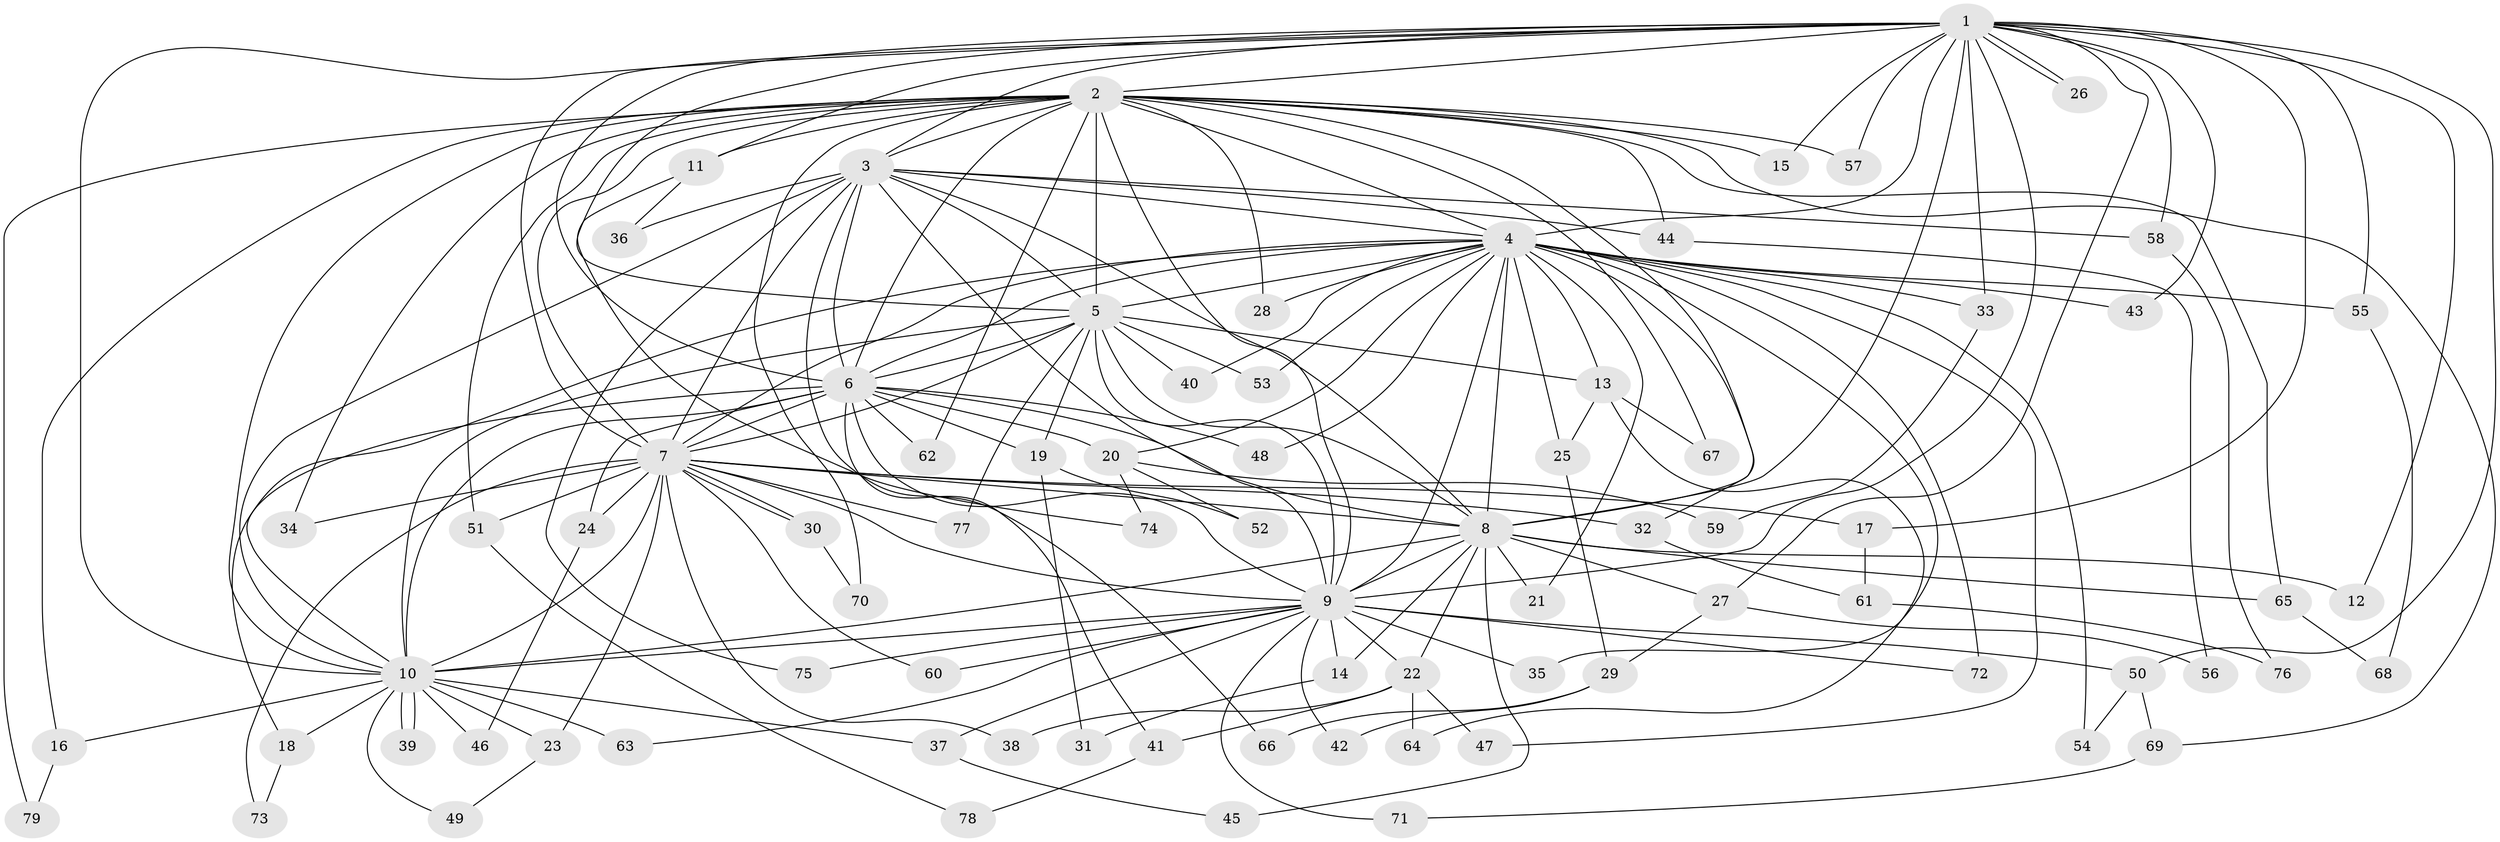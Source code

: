 // coarse degree distribution, {2: 0.3, 15: 0.04, 4: 0.1, 3: 0.3, 20: 0.02, 19: 0.04, 1: 0.04, 6: 0.02, 14: 0.02, 11: 0.02, 13: 0.02, 5: 0.04, 21: 0.02, 18: 0.02}
// Generated by graph-tools (version 1.1) at 2025/36/03/04/25 23:36:29]
// undirected, 79 vertices, 183 edges
graph export_dot {
  node [color=gray90,style=filled];
  1;
  2;
  3;
  4;
  5;
  6;
  7;
  8;
  9;
  10;
  11;
  12;
  13;
  14;
  15;
  16;
  17;
  18;
  19;
  20;
  21;
  22;
  23;
  24;
  25;
  26;
  27;
  28;
  29;
  30;
  31;
  32;
  33;
  34;
  35;
  36;
  37;
  38;
  39;
  40;
  41;
  42;
  43;
  44;
  45;
  46;
  47;
  48;
  49;
  50;
  51;
  52;
  53;
  54;
  55;
  56;
  57;
  58;
  59;
  60;
  61;
  62;
  63;
  64;
  65;
  66;
  67;
  68;
  69;
  70;
  71;
  72;
  73;
  74;
  75;
  76;
  77;
  78;
  79;
  1 -- 2;
  1 -- 3;
  1 -- 4;
  1 -- 5;
  1 -- 6;
  1 -- 7;
  1 -- 8;
  1 -- 9;
  1 -- 10;
  1 -- 11;
  1 -- 12;
  1 -- 15;
  1 -- 17;
  1 -- 26;
  1 -- 26;
  1 -- 27;
  1 -- 33;
  1 -- 43;
  1 -- 50;
  1 -- 55;
  1 -- 57;
  1 -- 58;
  2 -- 3;
  2 -- 4;
  2 -- 5;
  2 -- 6;
  2 -- 7;
  2 -- 8;
  2 -- 9;
  2 -- 10;
  2 -- 11;
  2 -- 15;
  2 -- 16;
  2 -- 28;
  2 -- 34;
  2 -- 44;
  2 -- 51;
  2 -- 57;
  2 -- 62;
  2 -- 65;
  2 -- 67;
  2 -- 69;
  2 -- 70;
  2 -- 79;
  3 -- 4;
  3 -- 5;
  3 -- 6;
  3 -- 7;
  3 -- 8;
  3 -- 9;
  3 -- 10;
  3 -- 36;
  3 -- 44;
  3 -- 58;
  3 -- 66;
  3 -- 75;
  4 -- 5;
  4 -- 6;
  4 -- 7;
  4 -- 8;
  4 -- 9;
  4 -- 10;
  4 -- 13;
  4 -- 20;
  4 -- 21;
  4 -- 25;
  4 -- 28;
  4 -- 32;
  4 -- 33;
  4 -- 35;
  4 -- 40;
  4 -- 43;
  4 -- 47;
  4 -- 48;
  4 -- 53;
  4 -- 54;
  4 -- 55;
  4 -- 72;
  5 -- 6;
  5 -- 7;
  5 -- 8;
  5 -- 9;
  5 -- 10;
  5 -- 13;
  5 -- 19;
  5 -- 40;
  5 -- 53;
  5 -- 77;
  6 -- 7;
  6 -- 8;
  6 -- 9;
  6 -- 10;
  6 -- 18;
  6 -- 19;
  6 -- 20;
  6 -- 24;
  6 -- 41;
  6 -- 48;
  6 -- 62;
  7 -- 8;
  7 -- 9;
  7 -- 10;
  7 -- 17;
  7 -- 23;
  7 -- 24;
  7 -- 30;
  7 -- 30;
  7 -- 32;
  7 -- 34;
  7 -- 38;
  7 -- 51;
  7 -- 60;
  7 -- 73;
  7 -- 77;
  8 -- 9;
  8 -- 10;
  8 -- 12;
  8 -- 14;
  8 -- 21;
  8 -- 22;
  8 -- 27;
  8 -- 45;
  8 -- 65;
  9 -- 10;
  9 -- 14;
  9 -- 22;
  9 -- 35;
  9 -- 37;
  9 -- 42;
  9 -- 50;
  9 -- 60;
  9 -- 63;
  9 -- 71;
  9 -- 72;
  9 -- 75;
  10 -- 16;
  10 -- 18;
  10 -- 23;
  10 -- 37;
  10 -- 39;
  10 -- 39;
  10 -- 46;
  10 -- 49;
  10 -- 63;
  11 -- 36;
  11 -- 74;
  13 -- 25;
  13 -- 64;
  13 -- 67;
  14 -- 31;
  16 -- 79;
  17 -- 61;
  18 -- 73;
  19 -- 31;
  19 -- 52;
  20 -- 52;
  20 -- 59;
  20 -- 74;
  22 -- 38;
  22 -- 41;
  22 -- 47;
  22 -- 64;
  23 -- 49;
  24 -- 46;
  25 -- 29;
  27 -- 29;
  27 -- 56;
  29 -- 42;
  29 -- 66;
  30 -- 70;
  32 -- 61;
  33 -- 59;
  37 -- 45;
  41 -- 78;
  44 -- 56;
  50 -- 54;
  50 -- 69;
  51 -- 78;
  55 -- 68;
  58 -- 76;
  61 -- 76;
  65 -- 68;
  69 -- 71;
}
